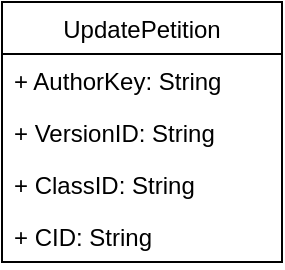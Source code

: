 <mxfile version="20.8.5" type="device"><diagram id="KQvS7Uf9o7Mc-vhMhqDL" name="Página-1"><mxGraphModel dx="794" dy="726" grid="1" gridSize="10" guides="1" tooltips="1" connect="1" arrows="1" fold="1" page="1" pageScale="1" pageWidth="1169" pageHeight="827" math="0" shadow="0"><root><mxCell id="0"/><mxCell id="1" parent="0"/><mxCell id="bjkVw8cAFgsvFiIEVbhS-1" value="UpdatePetition" style="swimlane;fontStyle=0;childLayout=stackLayout;horizontal=1;startSize=26;fillColor=none;horizontalStack=0;resizeParent=1;resizeParentMax=0;resizeLast=0;collapsible=1;marginBottom=0;" vertex="1" parent="1"><mxGeometry x="330" y="190" width="140" height="130" as="geometry"/></mxCell><mxCell id="bjkVw8cAFgsvFiIEVbhS-2" value="+ AuthorKey: String" style="text;strokeColor=none;fillColor=none;align=left;verticalAlign=top;spacingLeft=4;spacingRight=4;overflow=hidden;rotatable=0;points=[[0,0.5],[1,0.5]];portConstraint=eastwest;" vertex="1" parent="bjkVw8cAFgsvFiIEVbhS-1"><mxGeometry y="26" width="140" height="26" as="geometry"/></mxCell><mxCell id="bjkVw8cAFgsvFiIEVbhS-3" value="+ VersionID: String" style="text;strokeColor=none;fillColor=none;align=left;verticalAlign=top;spacingLeft=4;spacingRight=4;overflow=hidden;rotatable=0;points=[[0,0.5],[1,0.5]];portConstraint=eastwest;" vertex="1" parent="bjkVw8cAFgsvFiIEVbhS-1"><mxGeometry y="52" width="140" height="26" as="geometry"/></mxCell><mxCell id="bjkVw8cAFgsvFiIEVbhS-4" value="+ ClassID: String" style="text;strokeColor=none;fillColor=none;align=left;verticalAlign=top;spacingLeft=4;spacingRight=4;overflow=hidden;rotatable=0;points=[[0,0.5],[1,0.5]];portConstraint=eastwest;" vertex="1" parent="bjkVw8cAFgsvFiIEVbhS-1"><mxGeometry y="78" width="140" height="26" as="geometry"/></mxCell><mxCell id="bjkVw8cAFgsvFiIEVbhS-5" value="+ CID: String" style="text;strokeColor=none;fillColor=none;align=left;verticalAlign=top;spacingLeft=4;spacingRight=4;overflow=hidden;rotatable=0;points=[[0,0.5],[1,0.5]];portConstraint=eastwest;" vertex="1" parent="bjkVw8cAFgsvFiIEVbhS-1"><mxGeometry y="104" width="140" height="26" as="geometry"/></mxCell></root></mxGraphModel></diagram></mxfile>